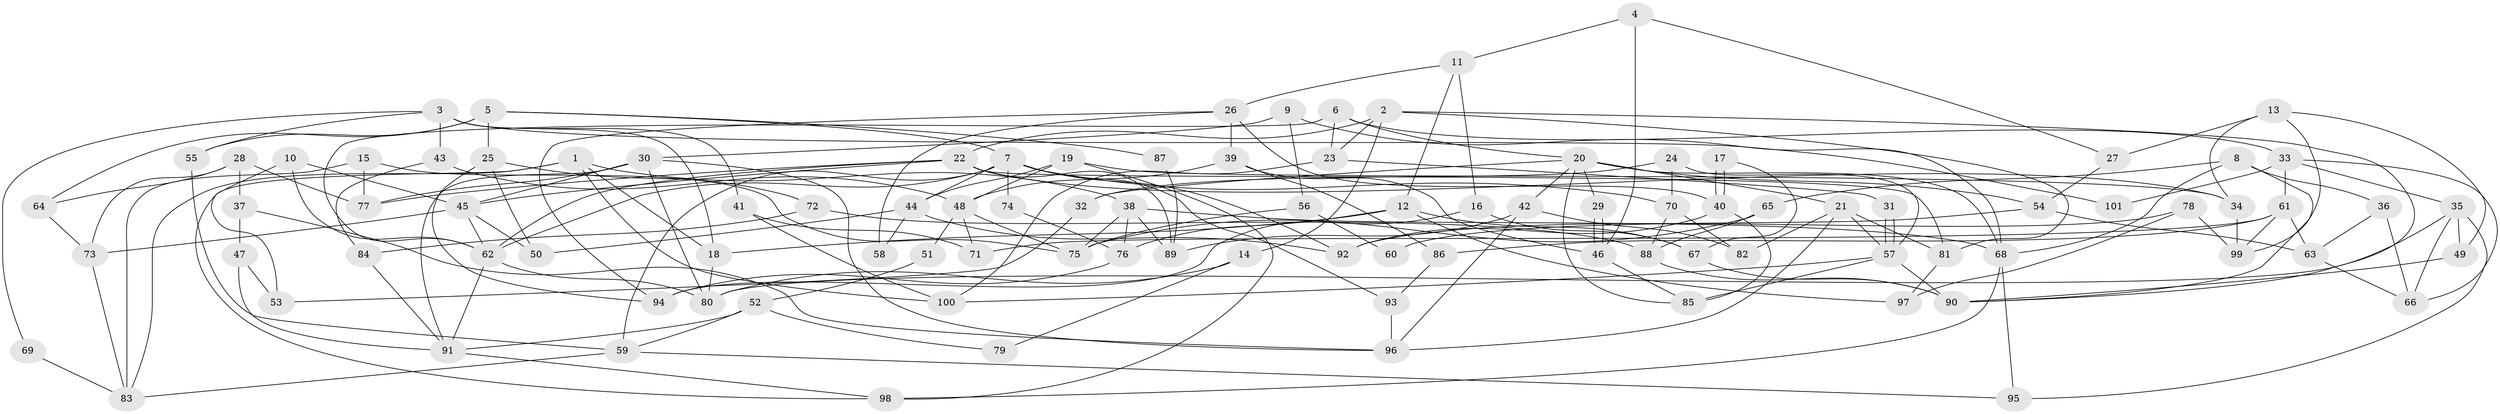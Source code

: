 // Generated by graph-tools (version 1.1) at 2025/36/03/09/25 02:36:01]
// undirected, 101 vertices, 202 edges
graph export_dot {
graph [start="1"]
  node [color=gray90,style=filled];
  1;
  2;
  3;
  4;
  5;
  6;
  7;
  8;
  9;
  10;
  11;
  12;
  13;
  14;
  15;
  16;
  17;
  18;
  19;
  20;
  21;
  22;
  23;
  24;
  25;
  26;
  27;
  28;
  29;
  30;
  31;
  32;
  33;
  34;
  35;
  36;
  37;
  38;
  39;
  40;
  41;
  42;
  43;
  44;
  45;
  46;
  47;
  48;
  49;
  50;
  51;
  52;
  53;
  54;
  55;
  56;
  57;
  58;
  59;
  60;
  61;
  62;
  63;
  64;
  65;
  66;
  67;
  68;
  69;
  70;
  71;
  72;
  73;
  74;
  75;
  76;
  77;
  78;
  79;
  80;
  81;
  82;
  83;
  84;
  85;
  86;
  87;
  88;
  89;
  90;
  91;
  92;
  93;
  94;
  95;
  96;
  97;
  98;
  99;
  100;
  101;
  1 -- 83;
  1 -- 18;
  1 -- 38;
  1 -- 98;
  1 -- 100;
  2 -- 81;
  2 -- 23;
  2 -- 14;
  2 -- 22;
  2 -- 90;
  3 -- 55;
  3 -- 43;
  3 -- 18;
  3 -- 41;
  3 -- 69;
  3 -- 101;
  4 -- 27;
  4 -- 46;
  4 -- 11;
  5 -- 7;
  5 -- 25;
  5 -- 55;
  5 -- 64;
  5 -- 87;
  6 -- 62;
  6 -- 33;
  6 -- 20;
  6 -- 23;
  7 -- 62;
  7 -- 44;
  7 -- 59;
  7 -- 70;
  7 -- 74;
  7 -- 92;
  7 -- 93;
  8 -- 90;
  8 -- 68;
  8 -- 36;
  8 -- 65;
  9 -- 30;
  9 -- 68;
  9 -- 56;
  10 -- 62;
  10 -- 45;
  10 -- 53;
  11 -- 12;
  11 -- 16;
  11 -- 26;
  12 -- 97;
  12 -- 67;
  12 -- 18;
  12 -- 76;
  13 -- 99;
  13 -- 34;
  13 -- 27;
  13 -- 49;
  14 -- 80;
  14 -- 79;
  15 -- 77;
  15 -- 75;
  15 -- 83;
  16 -- 94;
  16 -- 67;
  17 -- 40;
  17 -- 40;
  17 -- 67;
  18 -- 80;
  19 -- 98;
  19 -- 48;
  19 -- 34;
  19 -- 44;
  20 -- 21;
  20 -- 29;
  20 -- 32;
  20 -- 42;
  20 -- 54;
  20 -- 68;
  20 -- 85;
  21 -- 82;
  21 -- 96;
  21 -- 57;
  21 -- 81;
  22 -- 45;
  22 -- 34;
  22 -- 62;
  22 -- 77;
  22 -- 81;
  22 -- 89;
  23 -- 100;
  23 -- 31;
  24 -- 57;
  24 -- 70;
  24 -- 32;
  25 -- 94;
  25 -- 50;
  25 -- 72;
  26 -- 40;
  26 -- 39;
  26 -- 58;
  26 -- 94;
  27 -- 54;
  28 -- 64;
  28 -- 77;
  28 -- 37;
  28 -- 73;
  29 -- 46;
  29 -- 46;
  30 -- 45;
  30 -- 91;
  30 -- 77;
  30 -- 80;
  30 -- 96;
  31 -- 57;
  31 -- 57;
  32 -- 53;
  33 -- 61;
  33 -- 35;
  33 -- 66;
  33 -- 101;
  34 -- 99;
  35 -- 49;
  35 -- 80;
  35 -- 66;
  35 -- 95;
  36 -- 66;
  36 -- 63;
  37 -- 47;
  37 -- 96;
  38 -- 89;
  38 -- 68;
  38 -- 75;
  38 -- 76;
  39 -- 46;
  39 -- 48;
  39 -- 86;
  40 -- 85;
  40 -- 92;
  41 -- 100;
  41 -- 71;
  42 -- 96;
  42 -- 82;
  42 -- 89;
  43 -- 84;
  43 -- 48;
  44 -- 92;
  44 -- 50;
  44 -- 58;
  45 -- 62;
  45 -- 73;
  45 -- 50;
  46 -- 85;
  47 -- 53;
  47 -- 91;
  48 -- 71;
  48 -- 51;
  48 -- 75;
  49 -- 90;
  51 -- 52;
  52 -- 59;
  52 -- 91;
  52 -- 79;
  54 -- 63;
  54 -- 60;
  55 -- 59;
  56 -- 75;
  56 -- 60;
  57 -- 85;
  57 -- 90;
  57 -- 100;
  59 -- 95;
  59 -- 83;
  61 -- 86;
  61 -- 63;
  61 -- 71;
  61 -- 99;
  62 -- 80;
  62 -- 91;
  63 -- 66;
  64 -- 73;
  65 -- 75;
  65 -- 88;
  67 -- 90;
  68 -- 95;
  68 -- 98;
  69 -- 83;
  70 -- 88;
  70 -- 82;
  72 -- 88;
  72 -- 84;
  73 -- 83;
  74 -- 76;
  76 -- 94;
  78 -- 99;
  78 -- 92;
  78 -- 97;
  81 -- 97;
  84 -- 91;
  86 -- 93;
  87 -- 89;
  88 -- 90;
  91 -- 98;
  93 -- 96;
}
